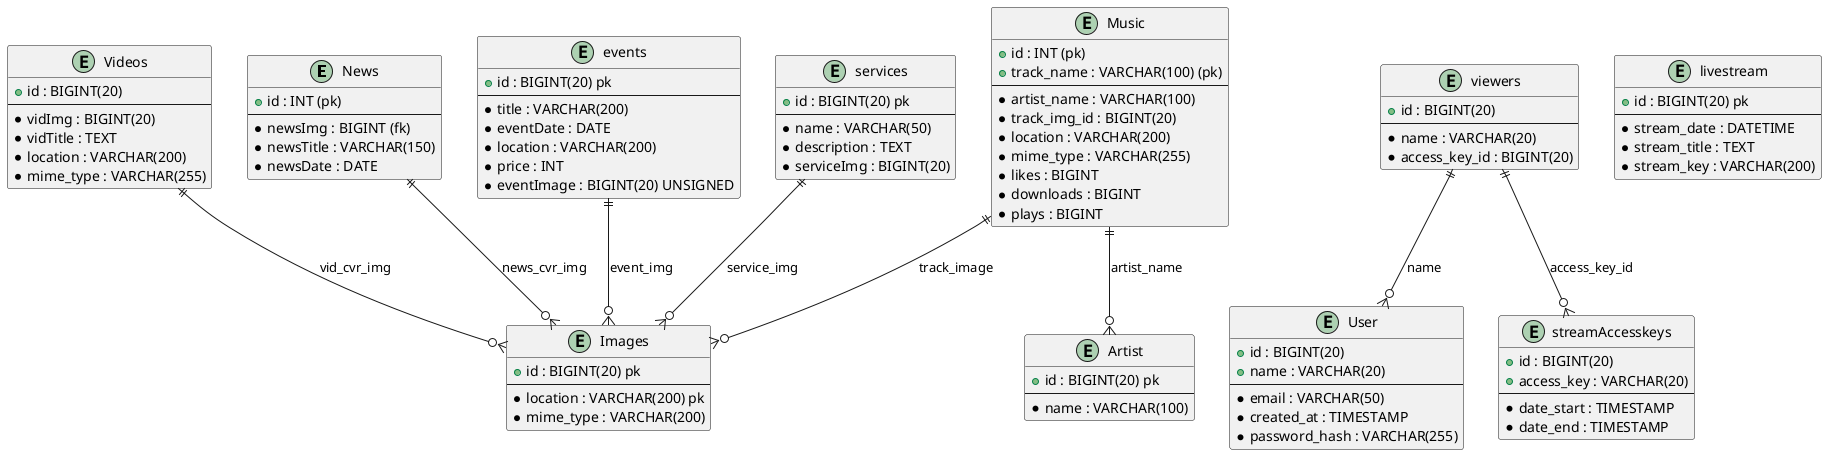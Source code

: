 @startuml
entity "News" as news{
+id : INT (pk)
--
*newsImg : BIGINT (fk)
*newsTitle : VARCHAR(150)
*newsDate : DATE
}

entity "Images" as images {
+id : BIGINT(20) pk
--
*location : VARCHAR(200) pk
*mime_type : VARCHAR(200)
}

entity "Videos" as videos {
+id : BIGINT(20)
--
*vidImg : BIGINT(20)
*vidTitle : TEXT
*location : VARCHAR(200)
*mime_type : VARCHAR(255)
}

entity "Music" as music {
+id : INT (pk)
+track_name : VARCHAR(100) (pk)
--
*artist_name : VARCHAR(100)
*track_img_id : BIGINT(20)
*location : VARCHAR(200)
*mime_type : VARCHAR(255)
*likes : BIGINT
*downloads : BIGINT
*plays : BIGINT
}

entity "Artist" as artists {
+id : BIGINT(20) pk
--
*name : VARCHAR(100)
}

entity "User" as user {
+id : BIGINT(20)
+name : VARCHAR(20)
--
*email : VARCHAR(50)
*created_at : TIMESTAMP
*password_hash : VARCHAR(255)
}

entity "viewers" as viewer {
+id : BIGINT(20) 
--
*name : VARCHAR(20)
*access_key_id : BIGINT(20)
}

entity "streamAccesskeys" as sk {
+id : BIGINT(20)
+access_key : VARCHAR(20)
--
*date_start : TIMESTAMP
*date_end : TIMESTAMP
}

entity "livestream"{
+id : BIGINT(20) pk
--
*stream_date : DATETIME
*stream_title : TEXT
*stream_key : VARCHAR(200)
}

entity "events" as events {
+id : BIGINT(20) pk
--
*title : VARCHAR(200)
*eventDate : DATE
*location : VARCHAR(200)
*price : INT
*eventImage : BIGINT(20) UNSIGNED
}

entity "services" as services {
+id : BIGINT(20) pk
--
*name : VARCHAR(50)
*description : TEXT
*serviceImg : BIGINT(20)
}

services ||--o{ images : service_img
events ||--o{ images : event_img
videos ||--o{ images : vid_cvr_img
music ||--o{ images : track_image
music ||--o{ artists : artist_name
news ||--o{ images : news_cvr_img
viewer ||--o{ user : name
viewer ||--o{ sk : access_key_id

@enduml
